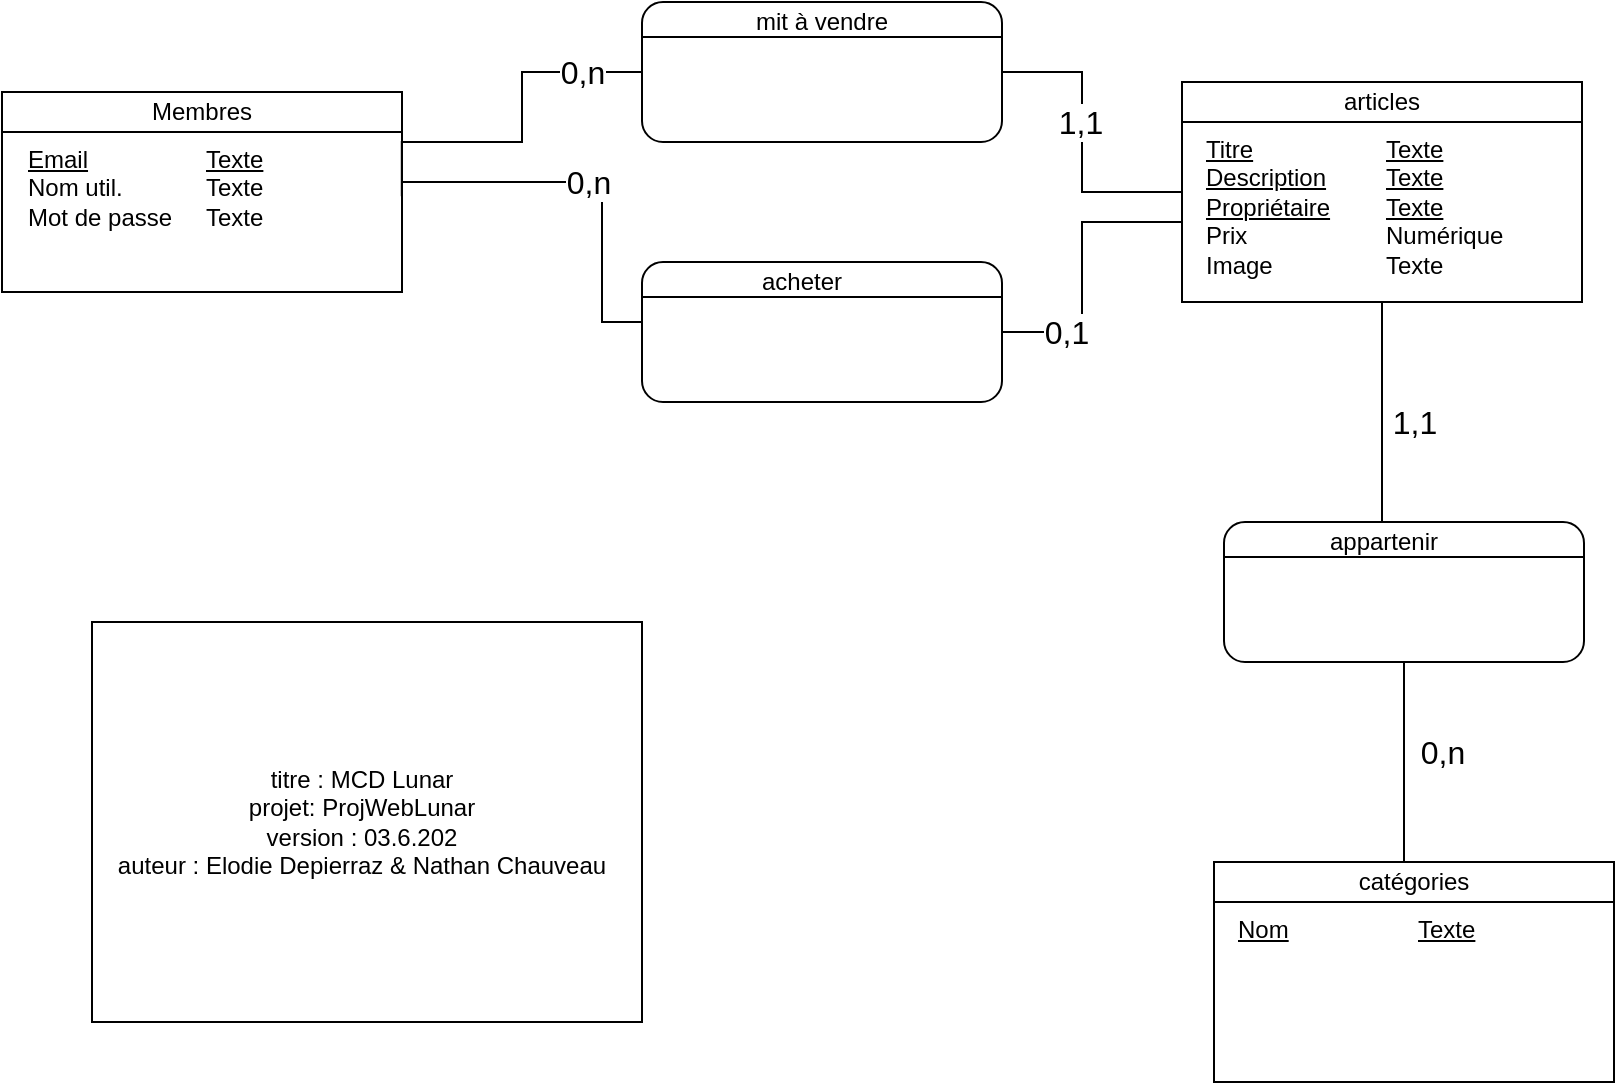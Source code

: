 <mxfile version="18.0.6" type="device"><diagram name="Page-1" id="2ca16b54-16f6-2749-3443-fa8db7711227"><mxGraphModel dx="974" dy="1236" grid="1" gridSize="10" guides="1" tooltips="1" connect="1" arrows="1" fold="1" page="1" pageScale="1" pageWidth="1100" pageHeight="850" background="#ffffff" math="0" shadow="0"><root><mxCell id="0"/><mxCell id="1" parent="0"/><mxCell id="2ed32ef02a7f4228-1" value="&lt;div style=&quot;box-sizing: border-box ; width: 100% ; padding: 2px&quot;&gt;&lt;br&gt;&lt;/div&gt;" style="verticalAlign=top;align=center;overflow=fill;html=1;rounded=0;shadow=0;comic=0;labelBackgroundColor=none;strokeColor=#000000;strokeWidth=1;fillColor=#ffffff;fontFamily=Verdana;fontSize=12;fontColor=#000000;" parent="1" vertex="1"><mxGeometry x="90" y="95" width="200" height="100" as="geometry"/></mxCell><mxCell id="Gy9qdy7r6_L6vcuzWhop-12" value="&lt;div style=&quot;box-sizing: border-box ; width: 100% ; padding: 2px&quot;&gt;&lt;br&gt;&lt;/div&gt;" style="verticalAlign=top;align=center;overflow=fill;html=1;rounded=1;shadow=0;comic=0;labelBackgroundColor=none;strokeColor=#000000;strokeWidth=1;fillColor=#ffffff;fontFamily=Verdana;fontSize=12;fontColor=#000000;" parent="1" vertex="1"><mxGeometry x="410" y="180" width="180" height="70" as="geometry"/></mxCell><mxCell id="Gy9qdy7r6_L6vcuzWhop-17" value="" style="edgeStyle=orthogonalEdgeStyle;rounded=0;orthogonalLoop=1;jettySize=auto;html=1;startArrow=none;startFill=0;endArrow=none;endFill=0;" parent="1" source="Gy9qdy7r6_L6vcuzWhop-16" target="Gy9qdy7r6_L6vcuzWhop-12" edge="1"><mxGeometry relative="1" as="geometry"><Array as="points"><mxPoint x="630" y="160"/><mxPoint x="630" y="215"/></Array></mxGeometry></mxCell><mxCell id="Gy9qdy7r6_L6vcuzWhop-19" value="0,1" style="text;html=1;resizable=0;points=[];align=center;verticalAlign=middle;labelBackgroundColor=#ffffff;fontSize=16;" parent="Gy9qdy7r6_L6vcuzWhop-17" vertex="1" connectable="0"><mxGeometry x="-0.646" relative="1" as="geometry"><mxPoint x="-33" y="55" as="offset"/></mxGeometry></mxCell><mxCell id="Gy9qdy7r6_L6vcuzWhop-16" value="&lt;div style=&quot;box-sizing: border-box ; width: 100% ; padding: 2px&quot;&gt;&lt;br&gt;&lt;/div&gt;" style="verticalAlign=top;align=center;overflow=fill;html=1;rounded=0;shadow=0;comic=0;labelBackgroundColor=none;strokeColor=#000000;strokeWidth=1;fillColor=#ffffff;fontFamily=Verdana;fontSize=12;fontColor=#000000;" parent="1" vertex="1"><mxGeometry x="680" y="90" width="200" height="110" as="geometry"/></mxCell><mxCell id="SjU_2BTI9DgWFUzOwO9X-2" value="Membres" style="rounded=0;whiteSpace=wrap;html=1;" parent="1" vertex="1"><mxGeometry x="90" y="95" width="200" height="20" as="geometry"/></mxCell><mxCell id="SjU_2BTI9DgWFUzOwO9X-3" value="articles" style="rounded=0;whiteSpace=wrap;html=1;" parent="1" vertex="1"><mxGeometry x="680" y="90" width="200" height="20" as="geometry"/></mxCell><mxCell id="SjU_2BTI9DgWFUzOwO9X-4" value="&lt;u&gt;Email&lt;/u&gt;&lt;br&gt;Nom util.&lt;br&gt;Mot de passe" style="text;html=1;strokeColor=none;fillColor=none;align=left;verticalAlign=top;whiteSpace=wrap;rounded=0;" parent="1" vertex="1"><mxGeometry x="101" y="115" width="89" height="80" as="geometry"/></mxCell><mxCell id="SjU_2BTI9DgWFUzOwO9X-6" value="&lt;u&gt;Texte&lt;/u&gt;&lt;br&gt;Texte&lt;br&gt;Texte" style="text;html=1;strokeColor=none;fillColor=none;align=left;verticalAlign=top;whiteSpace=wrap;rounded=0;" parent="1" vertex="1"><mxGeometry x="190" y="115" width="100" height="80" as="geometry"/></mxCell><mxCell id="SjU_2BTI9DgWFUzOwO9X-8" value="&lt;u&gt;Titre&lt;/u&gt;&lt;br&gt;&lt;u&gt;Description&lt;br&gt;Propriétaire&lt;/u&gt;&lt;br&gt;Prix&lt;br&gt;Image" style="text;html=1;strokeColor=none;fillColor=none;align=left;verticalAlign=top;whiteSpace=wrap;rounded=0;" parent="1" vertex="1"><mxGeometry x="690" y="110" width="90" height="90" as="geometry"/></mxCell><mxCell id="SjU_2BTI9DgWFUzOwO9X-10" value="&lt;u&gt;Texte&lt;/u&gt;&lt;br&gt;&lt;u&gt;Texte&lt;br&gt;Texte&lt;br&gt;&lt;/u&gt;Numérique&lt;br&gt;Texte" style="text;html=1;strokeColor=none;fillColor=none;align=left;verticalAlign=top;whiteSpace=wrap;rounded=0;" parent="1" vertex="1"><mxGeometry x="780" y="110" width="100" height="90" as="geometry"/></mxCell><mxCell id="SjU_2BTI9DgWFUzOwO9X-13" value="" style="endArrow=none;html=1;entryX=1;entryY=0.25;entryDx=0;entryDy=0;exitX=0;exitY=0.25;exitDx=0;exitDy=0;" parent="1" source="Gy9qdy7r6_L6vcuzWhop-12" target="Gy9qdy7r6_L6vcuzWhop-12" edge="1"><mxGeometry width="50" height="50" relative="1" as="geometry"><mxPoint x="90" y="160" as="sourcePoint"/><mxPoint x="140" y="110" as="targetPoint"/></mxGeometry></mxCell><mxCell id="SjU_2BTI9DgWFUzOwO9X-14" value="acheter" style="text;html=1;strokeColor=none;fillColor=none;align=center;verticalAlign=middle;whiteSpace=wrap;rounded=0;" parent="1" vertex="1"><mxGeometry x="430" y="180" width="120" height="20" as="geometry"/></mxCell><mxCell id="J1SYC2wZFkUXvmU195F2-7" value="&lt;div style=&quot;box-sizing: border-box ; width: 100% ; padding: 2px&quot;&gt;&lt;br&gt;&lt;/div&gt;" style="verticalAlign=top;align=center;overflow=fill;html=1;rounded=0;shadow=0;comic=0;labelBackgroundColor=none;strokeColor=#000000;strokeWidth=1;fillColor=#ffffff;fontFamily=Verdana;fontSize=12;fontColor=#000000;" parent="1" vertex="1"><mxGeometry x="696" y="480" width="200" height="110" as="geometry"/></mxCell><mxCell id="J1SYC2wZFkUXvmU195F2-8" value="catégories" style="rounded=0;whiteSpace=wrap;html=1;" parent="1" vertex="1"><mxGeometry x="696" y="480" width="200" height="20" as="geometry"/></mxCell><mxCell id="J1SYC2wZFkUXvmU195F2-9" value="&lt;u&gt;Nom&lt;/u&gt;" style="text;html=1;strokeColor=none;fillColor=none;align=left;verticalAlign=top;whiteSpace=wrap;rounded=0;" parent="1" vertex="1"><mxGeometry x="706" y="500" width="90" height="90" as="geometry"/></mxCell><mxCell id="J1SYC2wZFkUXvmU195F2-10" value="&lt;u&gt;Texte&lt;/u&gt;" style="text;html=1;strokeColor=none;fillColor=none;align=left;verticalAlign=top;whiteSpace=wrap;rounded=0;" parent="1" vertex="1"><mxGeometry x="796" y="500" width="100" height="90" as="geometry"/></mxCell><mxCell id="J1SYC2wZFkUXvmU195F2-11" value="&lt;div style=&quot;box-sizing: border-box ; width: 100% ; padding: 2px&quot;&gt;&lt;br&gt;&lt;/div&gt;" style="verticalAlign=top;align=center;overflow=fill;html=1;rounded=1;shadow=0;comic=0;labelBackgroundColor=none;strokeColor=#000000;strokeWidth=1;fillColor=#ffffff;fontFamily=Verdana;fontSize=12;fontColor=#000000;" parent="1" vertex="1"><mxGeometry x="701" y="310" width="180" height="70" as="geometry"/></mxCell><mxCell id="J1SYC2wZFkUXvmU195F2-14" value="" style="endArrow=none;html=1;entryX=1;entryY=0.25;entryDx=0;entryDy=0;exitX=0;exitY=0.25;exitDx=0;exitDy=0;" parent="1" source="J1SYC2wZFkUXvmU195F2-11" target="J1SYC2wZFkUXvmU195F2-11" edge="1"><mxGeometry width="50" height="50" relative="1" as="geometry"><mxPoint x="381" y="290" as="sourcePoint"/><mxPoint x="431" y="240" as="targetPoint"/></mxGeometry></mxCell><mxCell id="J1SYC2wZFkUXvmU195F2-15" value="appartenir" style="text;html=1;strokeColor=none;fillColor=none;align=center;verticalAlign=middle;whiteSpace=wrap;rounded=0;" parent="1" vertex="1"><mxGeometry x="721" y="310" width="120" height="20" as="geometry"/></mxCell><mxCell id="J1SYC2wZFkUXvmU195F2-16" style="edgeStyle=orthogonalEdgeStyle;html=1;labelBackgroundColor=none;startArrow=none;endArrow=none;fontFamily=Verdana;fontSize=12;align=left;exitX=0;exitY=1;exitDx=0;exitDy=0;entryX=0.5;entryY=0;entryDx=0;entryDy=0;startFill=0;endFill=0;rounded=0;" parent="1" target="J1SYC2wZFkUXvmU195F2-8" edge="1"><mxGeometry relative="1" as="geometry"><mxPoint x="720" y="424" as="targetPoint"/><mxPoint x="791" y="380" as="sourcePoint"/><Array as="points"><mxPoint x="791" y="480"/></Array></mxGeometry></mxCell><mxCell id="J1SYC2wZFkUXvmU195F2-17" value="0,n" style="text;html=1;resizable=0;points=[];align=center;verticalAlign=middle;labelBackgroundColor=#ffffff;direction=south;fontSize=16;" parent="J1SYC2wZFkUXvmU195F2-16" vertex="1" connectable="0"><mxGeometry x="-0.77" y="-1" relative="1" as="geometry"><mxPoint x="20" y="33" as="offset"/></mxGeometry></mxCell><mxCell id="J1SYC2wZFkUXvmU195F2-18" style="edgeStyle=orthogonalEdgeStyle;html=1;labelBackgroundColor=none;startArrow=none;endArrow=none;fontFamily=Verdana;fontSize=12;align=left;exitX=0.5;exitY=0;exitDx=0;exitDy=0;entryX=0;entryY=1;entryDx=0;entryDy=0;startFill=0;endFill=0;rounded=0;" parent="1" source="J1SYC2wZFkUXvmU195F2-15" target="SjU_2BTI9DgWFUzOwO9X-10" edge="1"><mxGeometry relative="1" as="geometry"><mxPoint x="540" y="340" as="targetPoint"/><mxPoint x="410" y="340" as="sourcePoint"/><Array as="points"><mxPoint x="780" y="310"/></Array></mxGeometry></mxCell><mxCell id="J1SYC2wZFkUXvmU195F2-19" value="1,1" style="text;html=1;resizable=0;points=[];align=center;verticalAlign=middle;labelBackgroundColor=#ffffff;direction=south;fontSize=16;" parent="J1SYC2wZFkUXvmU195F2-18" vertex="1" connectable="0"><mxGeometry x="-0.77" y="-1" relative="1" as="geometry"><mxPoint x="15" y="-38" as="offset"/></mxGeometry></mxCell><mxCell id="J1SYC2wZFkUXvmU195F2-31" value="&lt;div style=&quot;box-sizing: border-box ; width: 100% ; padding: 2px&quot;&gt;&lt;br&gt;&lt;/div&gt;" style="verticalAlign=top;align=center;overflow=fill;html=1;rounded=1;shadow=0;comic=0;labelBackgroundColor=none;strokeColor=#000000;strokeWidth=1;fillColor=#ffffff;fontFamily=Verdana;fontSize=12;fontColor=#000000;" parent="1" vertex="1"><mxGeometry x="410" y="50" width="180" height="70" as="geometry"/></mxCell><mxCell id="J1SYC2wZFkUXvmU195F2-32" value="" style="endArrow=none;html=1;entryX=1;entryY=0.25;entryDx=0;entryDy=0;exitX=0;exitY=0.25;exitDx=0;exitDy=0;" parent="1" source="J1SYC2wZFkUXvmU195F2-31" target="J1SYC2wZFkUXvmU195F2-31" edge="1"><mxGeometry width="50" height="50" relative="1" as="geometry"><mxPoint x="110" y="170" as="sourcePoint"/><mxPoint x="160" y="120" as="targetPoint"/></mxGeometry></mxCell><mxCell id="J1SYC2wZFkUXvmU195F2-33" value="mit à vendre" style="text;html=1;strokeColor=none;fillColor=none;align=center;verticalAlign=middle;whiteSpace=wrap;rounded=0;" parent="1" vertex="1"><mxGeometry x="440" y="50" width="120" height="20" as="geometry"/></mxCell><mxCell id="J1SYC2wZFkUXvmU195F2-35" style="edgeStyle=orthogonalEdgeStyle;html=1;labelBackgroundColor=none;startArrow=none;endArrow=none;fontFamily=Verdana;fontSize=12;align=left;exitX=0.999;exitY=0.401;exitDx=0;exitDy=0;entryX=0;entryY=0.5;entryDx=0;entryDy=0;startFill=0;endFill=0;rounded=0;exitPerimeter=0;" parent="1" source="SjU_2BTI9DgWFUzOwO9X-6" target="J1SYC2wZFkUXvmU195F2-31" edge="1"><mxGeometry relative="1" as="geometry"><mxPoint x="430.0" y="225" as="targetPoint"/><mxPoint x="300" y="155" as="sourcePoint"/><Array as="points"><mxPoint x="290" y="120"/><mxPoint x="350" y="120"/><mxPoint x="350" y="85"/></Array></mxGeometry></mxCell><mxCell id="J1SYC2wZFkUXvmU195F2-36" value="0,n" style="text;html=1;resizable=0;points=[];align=center;verticalAlign=middle;labelBackgroundColor=#ffffff;direction=south;fontSize=16;" parent="J1SYC2wZFkUXvmU195F2-35" vertex="1" connectable="0"><mxGeometry x="-0.77" y="-1" relative="1" as="geometry"><mxPoint x="89" y="-41" as="offset"/></mxGeometry></mxCell><mxCell id="J1SYC2wZFkUXvmU195F2-37" value="" style="edgeStyle=orthogonalEdgeStyle;rounded=0;orthogonalLoop=1;jettySize=auto;html=1;startArrow=none;startFill=0;endArrow=none;endFill=0;exitX=1;exitY=0.5;exitDx=0;exitDy=0;entryX=0;entryY=0.5;entryDx=0;entryDy=0;" parent="1" source="J1SYC2wZFkUXvmU195F2-31" target="Gy9qdy7r6_L6vcuzWhop-16" edge="1"><mxGeometry relative="1" as="geometry"><mxPoint x="690.0" y="155.059" as="sourcePoint"/><mxPoint x="630" y="145" as="targetPoint"/><Array as="points"><mxPoint x="630" y="85"/><mxPoint x="630" y="145"/></Array></mxGeometry></mxCell><mxCell id="J1SYC2wZFkUXvmU195F2-38" value="1,1" style="text;html=1;resizable=0;points=[];align=center;verticalAlign=middle;labelBackgroundColor=#ffffff;fontSize=16;" parent="J1SYC2wZFkUXvmU195F2-37" vertex="1" connectable="0"><mxGeometry x="-0.646" relative="1" as="geometry"><mxPoint x="12" y="25" as="offset"/></mxGeometry></mxCell><mxCell id="PaWDFj4dXKWzeIZELjXf-1" value="" style="rounded=0;whiteSpace=wrap;html=1;" parent="1" vertex="1"><mxGeometry x="135" y="360" width="275" height="200" as="geometry"/></mxCell><mxCell id="PaWDFj4dXKWzeIZELjXf-2" value="titre : MCD Lunar&lt;br&gt;projet: ProjWebLunar&lt;br&gt;version : 03.6.202&lt;br&gt;auteur : Elodie Depierraz &amp;amp; Nathan Chauveau" style="text;html=1;strokeColor=none;fillColor=none;align=center;verticalAlign=middle;whiteSpace=wrap;rounded=0;" parent="1" vertex="1"><mxGeometry x="135" y="360" width="270" height="200" as="geometry"/></mxCell><mxCell id="KUdEHVgMSt6BTP3-3g-M-5" value="" style="endArrow=none;html=1;rounded=0;entryX=0;entryY=0.429;entryDx=0;entryDy=0;entryPerimeter=0;" parent="1" target="Gy9qdy7r6_L6vcuzWhop-12" edge="1"><mxGeometry width="50" height="50" relative="1" as="geometry"><mxPoint x="290" y="140" as="sourcePoint"/><mxPoint x="390" y="220" as="targetPoint"/><Array as="points"><mxPoint x="390" y="140"/><mxPoint x="390" y="210"/></Array></mxGeometry></mxCell><mxCell id="KUdEHVgMSt6BTP3-3g-M-8" value="0,n" style="text;html=1;resizable=0;points=[];align=center;verticalAlign=middle;labelBackgroundColor=#ffffff;direction=south;fontSize=16;" parent="1" vertex="1" connectable="0"><mxGeometry x="389.995" y="105.005" as="geometry"><mxPoint x="-7" y="35" as="offset"/></mxGeometry></mxCell></root></mxGraphModel></diagram></mxfile>